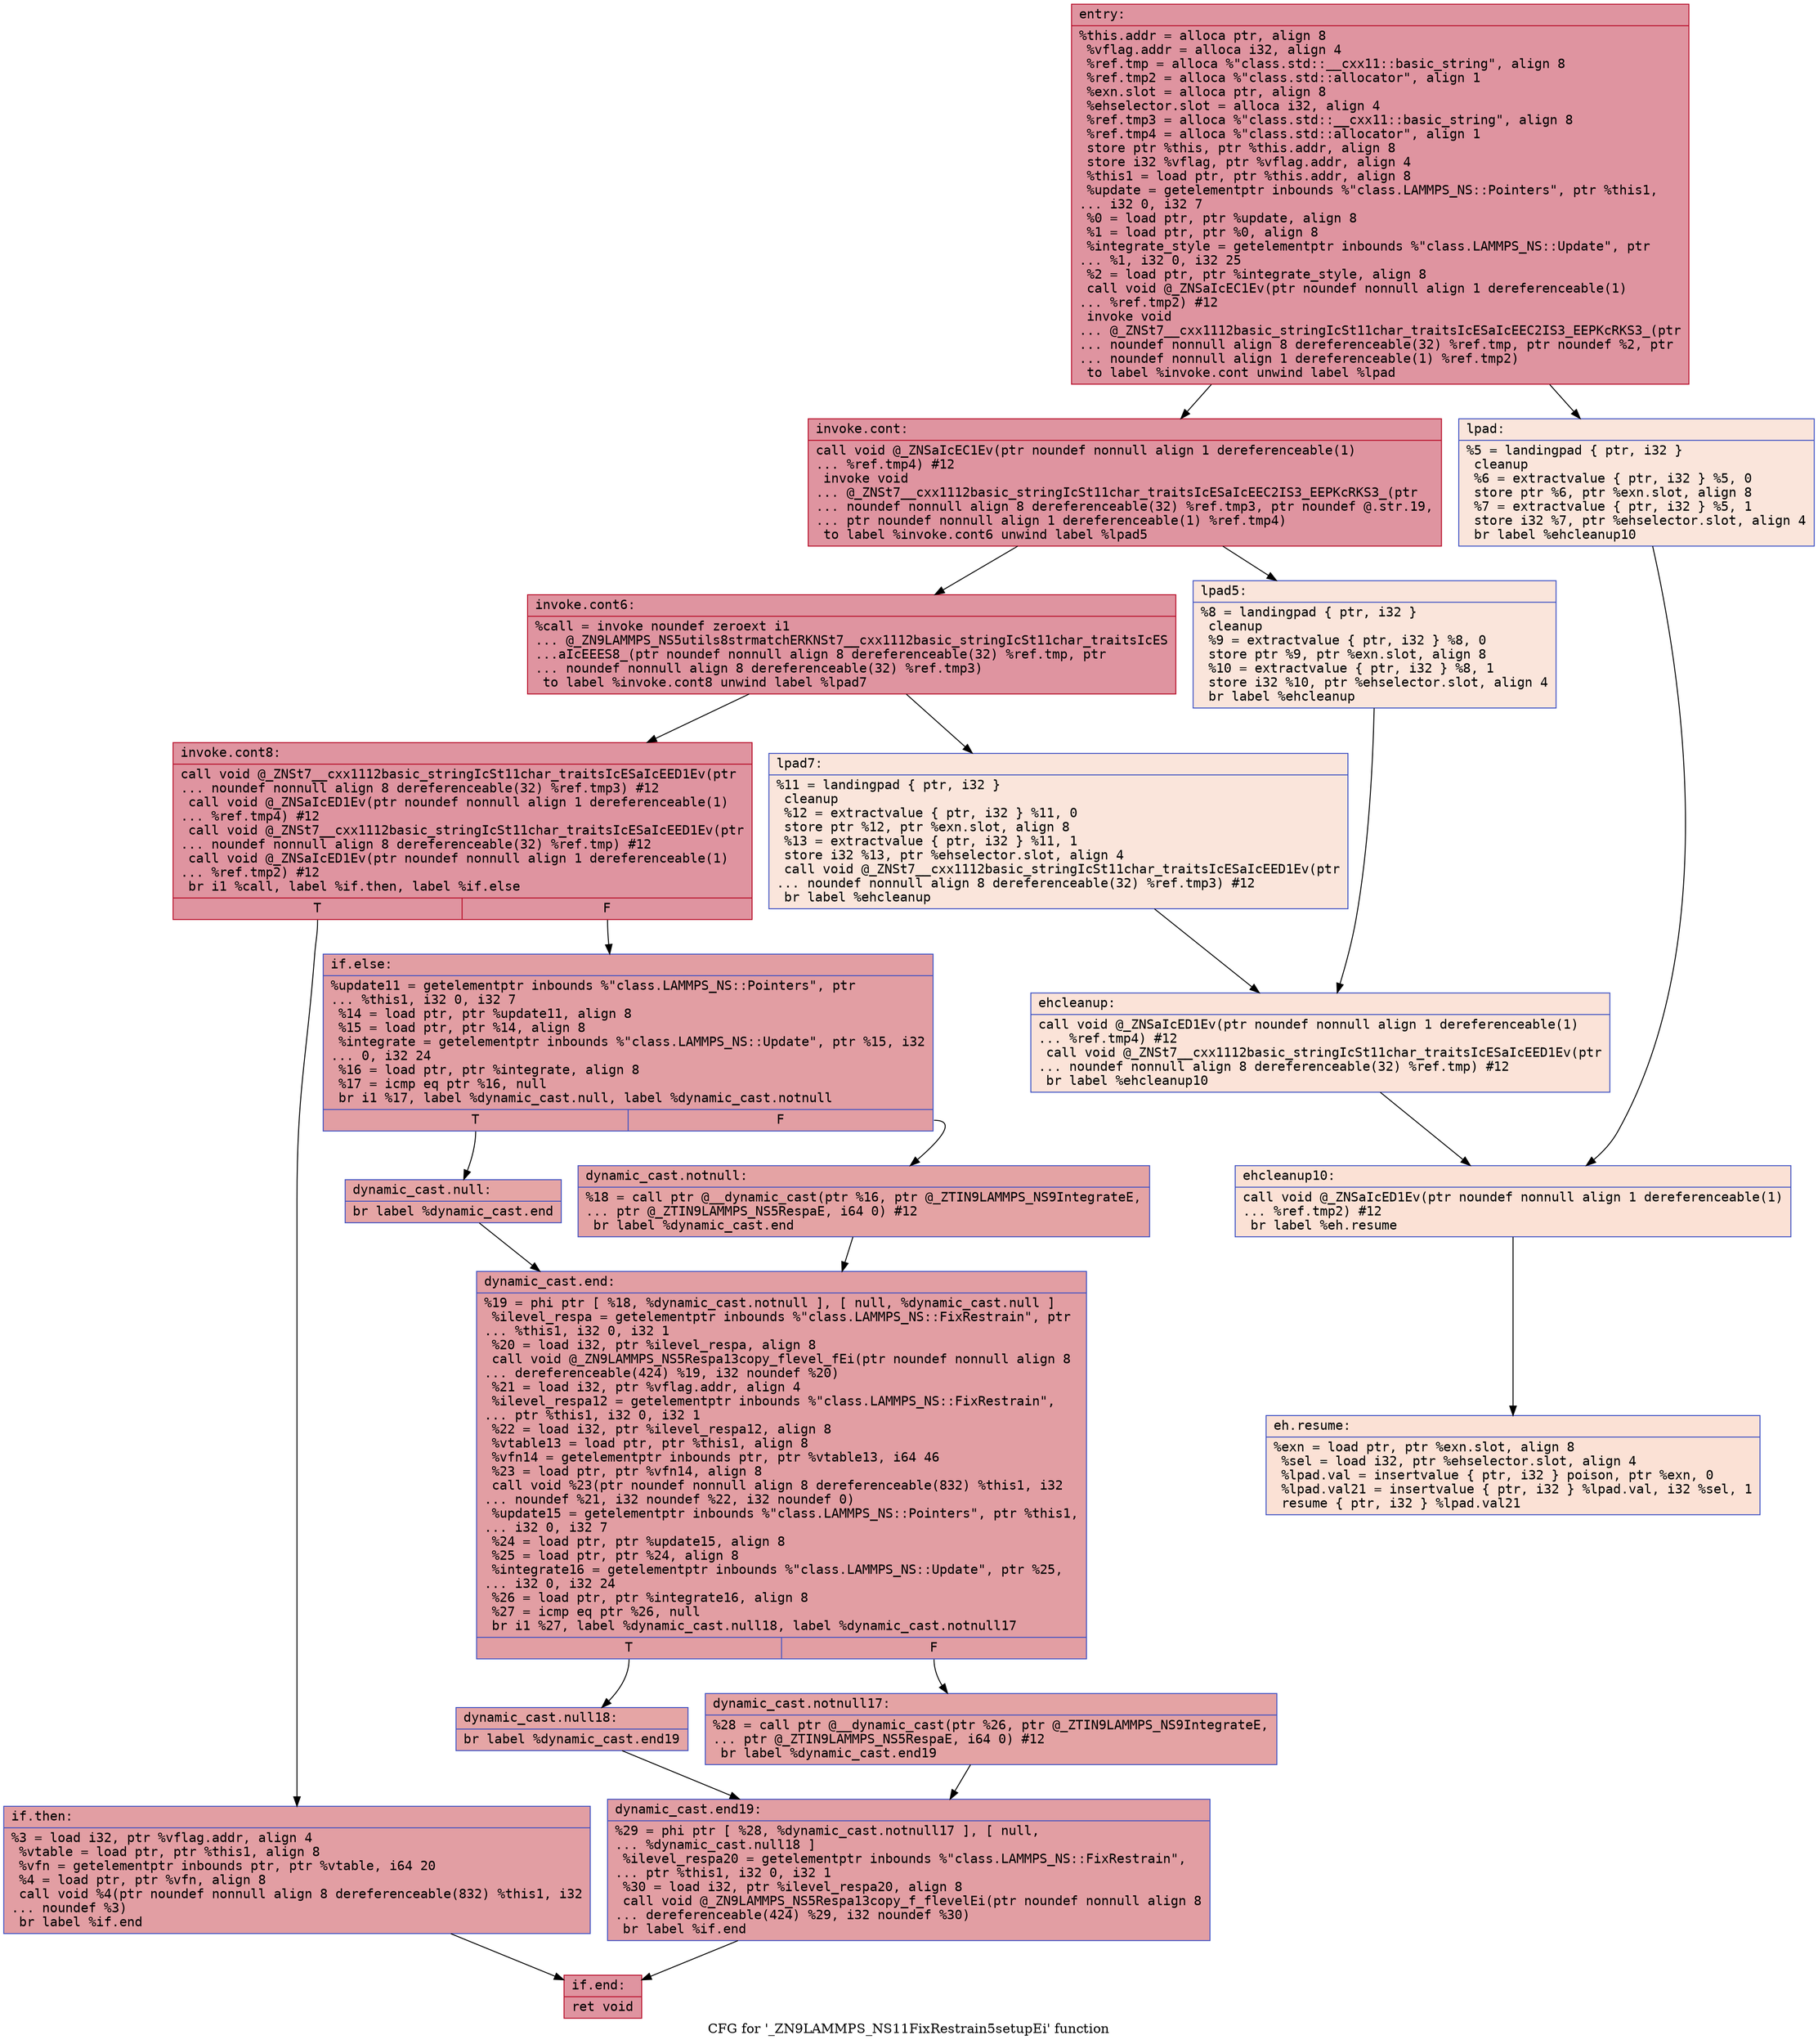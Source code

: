 digraph "CFG for '_ZN9LAMMPS_NS11FixRestrain5setupEi' function" {
	label="CFG for '_ZN9LAMMPS_NS11FixRestrain5setupEi' function";

	Node0x55fce031a870 [shape=record,color="#b70d28ff", style=filled, fillcolor="#b70d2870" fontname="Courier",label="{entry:\l|  %this.addr = alloca ptr, align 8\l  %vflag.addr = alloca i32, align 4\l  %ref.tmp = alloca %\"class.std::__cxx11::basic_string\", align 8\l  %ref.tmp2 = alloca %\"class.std::allocator\", align 1\l  %exn.slot = alloca ptr, align 8\l  %ehselector.slot = alloca i32, align 4\l  %ref.tmp3 = alloca %\"class.std::__cxx11::basic_string\", align 8\l  %ref.tmp4 = alloca %\"class.std::allocator\", align 1\l  store ptr %this, ptr %this.addr, align 8\l  store i32 %vflag, ptr %vflag.addr, align 4\l  %this1 = load ptr, ptr %this.addr, align 8\l  %update = getelementptr inbounds %\"class.LAMMPS_NS::Pointers\", ptr %this1,\l... i32 0, i32 7\l  %0 = load ptr, ptr %update, align 8\l  %1 = load ptr, ptr %0, align 8\l  %integrate_style = getelementptr inbounds %\"class.LAMMPS_NS::Update\", ptr\l... %1, i32 0, i32 25\l  %2 = load ptr, ptr %integrate_style, align 8\l  call void @_ZNSaIcEC1Ev(ptr noundef nonnull align 1 dereferenceable(1)\l... %ref.tmp2) #12\l  invoke void\l... @_ZNSt7__cxx1112basic_stringIcSt11char_traitsIcESaIcEEC2IS3_EEPKcRKS3_(ptr\l... noundef nonnull align 8 dereferenceable(32) %ref.tmp, ptr noundef %2, ptr\l... noundef nonnull align 1 dereferenceable(1) %ref.tmp2)\l          to label %invoke.cont unwind label %lpad\l}"];
	Node0x55fce031a870 -> Node0x55fce031b3a0[tooltip="entry -> invoke.cont\nProbability 100.00%" ];
	Node0x55fce031a870 -> Node0x55fce031b3f0[tooltip="entry -> lpad\nProbability 0.00%" ];
	Node0x55fce031b3a0 [shape=record,color="#b70d28ff", style=filled, fillcolor="#b70d2870" fontname="Courier",label="{invoke.cont:\l|  call void @_ZNSaIcEC1Ev(ptr noundef nonnull align 1 dereferenceable(1)\l... %ref.tmp4) #12\l  invoke void\l... @_ZNSt7__cxx1112basic_stringIcSt11char_traitsIcESaIcEEC2IS3_EEPKcRKS3_(ptr\l... noundef nonnull align 8 dereferenceable(32) %ref.tmp3, ptr noundef @.str.19,\l... ptr noundef nonnull align 1 dereferenceable(1) %ref.tmp4)\l          to label %invoke.cont6 unwind label %lpad5\l}"];
	Node0x55fce031b3a0 -> Node0x55fce031b710[tooltip="invoke.cont -> invoke.cont6\nProbability 100.00%" ];
	Node0x55fce031b3a0 -> Node0x55fce031b760[tooltip="invoke.cont -> lpad5\nProbability 0.00%" ];
	Node0x55fce031b710 [shape=record,color="#b70d28ff", style=filled, fillcolor="#b70d2870" fontname="Courier",label="{invoke.cont6:\l|  %call = invoke noundef zeroext i1\l... @_ZN9LAMMPS_NS5utils8strmatchERKNSt7__cxx1112basic_stringIcSt11char_traitsIcES\l...aIcEEES8_(ptr noundef nonnull align 8 dereferenceable(32) %ref.tmp, ptr\l... noundef nonnull align 8 dereferenceable(32) %ref.tmp3)\l          to label %invoke.cont8 unwind label %lpad7\l}"];
	Node0x55fce031b710 -> Node0x55fce031b6c0[tooltip="invoke.cont6 -> invoke.cont8\nProbability 100.00%" ];
	Node0x55fce031b710 -> Node0x55fce031b990[tooltip="invoke.cont6 -> lpad7\nProbability 0.00%" ];
	Node0x55fce031b6c0 [shape=record,color="#b70d28ff", style=filled, fillcolor="#b70d2870" fontname="Courier",label="{invoke.cont8:\l|  call void @_ZNSt7__cxx1112basic_stringIcSt11char_traitsIcESaIcEED1Ev(ptr\l... noundef nonnull align 8 dereferenceable(32) %ref.tmp3) #12\l  call void @_ZNSaIcED1Ev(ptr noundef nonnull align 1 dereferenceable(1)\l... %ref.tmp4) #12\l  call void @_ZNSt7__cxx1112basic_stringIcSt11char_traitsIcESaIcEED1Ev(ptr\l... noundef nonnull align 8 dereferenceable(32) %ref.tmp) #12\l  call void @_ZNSaIcED1Ev(ptr noundef nonnull align 1 dereferenceable(1)\l... %ref.tmp2) #12\l  br i1 %call, label %if.then, label %if.else\l|{<s0>T|<s1>F}}"];
	Node0x55fce031b6c0:s0 -> Node0x55fce031bff0[tooltip="invoke.cont8 -> if.then\nProbability 50.00%" ];
	Node0x55fce031b6c0:s1 -> Node0x55fce031c040[tooltip="invoke.cont8 -> if.else\nProbability 50.00%" ];
	Node0x55fce031bff0 [shape=record,color="#3d50c3ff", style=filled, fillcolor="#be242e70" fontname="Courier",label="{if.then:\l|  %3 = load i32, ptr %vflag.addr, align 4\l  %vtable = load ptr, ptr %this1, align 8\l  %vfn = getelementptr inbounds ptr, ptr %vtable, i64 20\l  %4 = load ptr, ptr %vfn, align 8\l  call void %4(ptr noundef nonnull align 8 dereferenceable(832) %this1, i32\l... noundef %3)\l  br label %if.end\l}"];
	Node0x55fce031bff0 -> Node0x55fce031c6e0[tooltip="if.then -> if.end\nProbability 100.00%" ];
	Node0x55fce031b3f0 [shape=record,color="#3d50c3ff", style=filled, fillcolor="#f4c5ad70" fontname="Courier",label="{lpad:\l|  %5 = landingpad \{ ptr, i32 \}\l          cleanup\l  %6 = extractvalue \{ ptr, i32 \} %5, 0\l  store ptr %6, ptr %exn.slot, align 8\l  %7 = extractvalue \{ ptr, i32 \} %5, 1\l  store i32 %7, ptr %ehselector.slot, align 4\l  br label %ehcleanup10\l}"];
	Node0x55fce031b3f0 -> Node0x55fce031ca30[tooltip="lpad -> ehcleanup10\nProbability 100.00%" ];
	Node0x55fce031b760 [shape=record,color="#3d50c3ff", style=filled, fillcolor="#f4c5ad70" fontname="Courier",label="{lpad5:\l|  %8 = landingpad \{ ptr, i32 \}\l          cleanup\l  %9 = extractvalue \{ ptr, i32 \} %8, 0\l  store ptr %9, ptr %exn.slot, align 8\l  %10 = extractvalue \{ ptr, i32 \} %8, 1\l  store i32 %10, ptr %ehselector.slot, align 4\l  br label %ehcleanup\l}"];
	Node0x55fce031b760 -> Node0x55fce031cd80[tooltip="lpad5 -> ehcleanup\nProbability 100.00%" ];
	Node0x55fce031b990 [shape=record,color="#3d50c3ff", style=filled, fillcolor="#f4c5ad70" fontname="Courier",label="{lpad7:\l|  %11 = landingpad \{ ptr, i32 \}\l          cleanup\l  %12 = extractvalue \{ ptr, i32 \} %11, 0\l  store ptr %12, ptr %exn.slot, align 8\l  %13 = extractvalue \{ ptr, i32 \} %11, 1\l  store i32 %13, ptr %ehselector.slot, align 4\l  call void @_ZNSt7__cxx1112basic_stringIcSt11char_traitsIcESaIcEED1Ev(ptr\l... noundef nonnull align 8 dereferenceable(32) %ref.tmp3) #12\l  br label %ehcleanup\l}"];
	Node0x55fce031b990 -> Node0x55fce031cd80[tooltip="lpad7 -> ehcleanup\nProbability 100.00%" ];
	Node0x55fce031cd80 [shape=record,color="#3d50c3ff", style=filled, fillcolor="#f6bfa670" fontname="Courier",label="{ehcleanup:\l|  call void @_ZNSaIcED1Ev(ptr noundef nonnull align 1 dereferenceable(1)\l... %ref.tmp4) #12\l  call void @_ZNSt7__cxx1112basic_stringIcSt11char_traitsIcESaIcEED1Ev(ptr\l... noundef nonnull align 8 dereferenceable(32) %ref.tmp) #12\l  br label %ehcleanup10\l}"];
	Node0x55fce031cd80 -> Node0x55fce031ca30[tooltip="ehcleanup -> ehcleanup10\nProbability 100.00%" ];
	Node0x55fce031ca30 [shape=record,color="#3d50c3ff", style=filled, fillcolor="#f7bca170" fontname="Courier",label="{ehcleanup10:\l|  call void @_ZNSaIcED1Ev(ptr noundef nonnull align 1 dereferenceable(1)\l... %ref.tmp2) #12\l  br label %eh.resume\l}"];
	Node0x55fce031ca30 -> Node0x55fce031d690[tooltip="ehcleanup10 -> eh.resume\nProbability 100.00%" ];
	Node0x55fce031c040 [shape=record,color="#3d50c3ff", style=filled, fillcolor="#be242e70" fontname="Courier",label="{if.else:\l|  %update11 = getelementptr inbounds %\"class.LAMMPS_NS::Pointers\", ptr\l... %this1, i32 0, i32 7\l  %14 = load ptr, ptr %update11, align 8\l  %15 = load ptr, ptr %14, align 8\l  %integrate = getelementptr inbounds %\"class.LAMMPS_NS::Update\", ptr %15, i32\l... 0, i32 24\l  %16 = load ptr, ptr %integrate, align 8\l  %17 = icmp eq ptr %16, null\l  br i1 %17, label %dynamic_cast.null, label %dynamic_cast.notnull\l|{<s0>T|<s1>F}}"];
	Node0x55fce031c040:s0 -> Node0x55fce031db70[tooltip="if.else -> dynamic_cast.null\nProbability 37.50%" ];
	Node0x55fce031c040:s1 -> Node0x55fce031dbf0[tooltip="if.else -> dynamic_cast.notnull\nProbability 62.50%" ];
	Node0x55fce031dbf0 [shape=record,color="#3d50c3ff", style=filled, fillcolor="#c32e3170" fontname="Courier",label="{dynamic_cast.notnull:\l|  %18 = call ptr @__dynamic_cast(ptr %16, ptr @_ZTIN9LAMMPS_NS9IntegrateE,\l... ptr @_ZTIN9LAMMPS_NS5RespaE, i64 0) #12\l  br label %dynamic_cast.end\l}"];
	Node0x55fce031dbf0 -> Node0x55fce031df30[tooltip="dynamic_cast.notnull -> dynamic_cast.end\nProbability 100.00%" ];
	Node0x55fce031db70 [shape=record,color="#3d50c3ff", style=filled, fillcolor="#c5333470" fontname="Courier",label="{dynamic_cast.null:\l|  br label %dynamic_cast.end\l}"];
	Node0x55fce031db70 -> Node0x55fce031df30[tooltip="dynamic_cast.null -> dynamic_cast.end\nProbability 100.00%" ];
	Node0x55fce031df30 [shape=record,color="#3d50c3ff", style=filled, fillcolor="#be242e70" fontname="Courier",label="{dynamic_cast.end:\l|  %19 = phi ptr [ %18, %dynamic_cast.notnull ], [ null, %dynamic_cast.null ]\l  %ilevel_respa = getelementptr inbounds %\"class.LAMMPS_NS::FixRestrain\", ptr\l... %this1, i32 0, i32 1\l  %20 = load i32, ptr %ilevel_respa, align 8\l  call void @_ZN9LAMMPS_NS5Respa13copy_flevel_fEi(ptr noundef nonnull align 8\l... dereferenceable(424) %19, i32 noundef %20)\l  %21 = load i32, ptr %vflag.addr, align 4\l  %ilevel_respa12 = getelementptr inbounds %\"class.LAMMPS_NS::FixRestrain\",\l... ptr %this1, i32 0, i32 1\l  %22 = load i32, ptr %ilevel_respa12, align 8\l  %vtable13 = load ptr, ptr %this1, align 8\l  %vfn14 = getelementptr inbounds ptr, ptr %vtable13, i64 46\l  %23 = load ptr, ptr %vfn14, align 8\l  call void %23(ptr noundef nonnull align 8 dereferenceable(832) %this1, i32\l... noundef %21, i32 noundef %22, i32 noundef 0)\l  %update15 = getelementptr inbounds %\"class.LAMMPS_NS::Pointers\", ptr %this1,\l... i32 0, i32 7\l  %24 = load ptr, ptr %update15, align 8\l  %25 = load ptr, ptr %24, align 8\l  %integrate16 = getelementptr inbounds %\"class.LAMMPS_NS::Update\", ptr %25,\l... i32 0, i32 24\l  %26 = load ptr, ptr %integrate16, align 8\l  %27 = icmp eq ptr %26, null\l  br i1 %27, label %dynamic_cast.null18, label %dynamic_cast.notnull17\l|{<s0>T|<s1>F}}"];
	Node0x55fce031df30:s0 -> Node0x55fce031ed80[tooltip="dynamic_cast.end -> dynamic_cast.null18\nProbability 37.50%" ];
	Node0x55fce031df30:s1 -> Node0x55fce031ee60[tooltip="dynamic_cast.end -> dynamic_cast.notnull17\nProbability 62.50%" ];
	Node0x55fce031ee60 [shape=record,color="#3d50c3ff", style=filled, fillcolor="#c32e3170" fontname="Courier",label="{dynamic_cast.notnull17:\l|  %28 = call ptr @__dynamic_cast(ptr %26, ptr @_ZTIN9LAMMPS_NS9IntegrateE,\l... ptr @_ZTIN9LAMMPS_NS5RespaE, i64 0) #12\l  br label %dynamic_cast.end19\l}"];
	Node0x55fce031ee60 -> Node0x55fce031f1b0[tooltip="dynamic_cast.notnull17 -> dynamic_cast.end19\nProbability 100.00%" ];
	Node0x55fce031ed80 [shape=record,color="#3d50c3ff", style=filled, fillcolor="#c5333470" fontname="Courier",label="{dynamic_cast.null18:\l|  br label %dynamic_cast.end19\l}"];
	Node0x55fce031ed80 -> Node0x55fce031f1b0[tooltip="dynamic_cast.null18 -> dynamic_cast.end19\nProbability 100.00%" ];
	Node0x55fce031f1b0 [shape=record,color="#3d50c3ff", style=filled, fillcolor="#be242e70" fontname="Courier",label="{dynamic_cast.end19:\l|  %29 = phi ptr [ %28, %dynamic_cast.notnull17 ], [ null,\l... %dynamic_cast.null18 ]\l  %ilevel_respa20 = getelementptr inbounds %\"class.LAMMPS_NS::FixRestrain\",\l... ptr %this1, i32 0, i32 1\l  %30 = load i32, ptr %ilevel_respa20, align 8\l  call void @_ZN9LAMMPS_NS5Respa13copy_f_flevelEi(ptr noundef nonnull align 8\l... dereferenceable(424) %29, i32 noundef %30)\l  br label %if.end\l}"];
	Node0x55fce031f1b0 -> Node0x55fce031c6e0[tooltip="dynamic_cast.end19 -> if.end\nProbability 100.00%" ];
	Node0x55fce031c6e0 [shape=record,color="#b70d28ff", style=filled, fillcolor="#b70d2870" fontname="Courier",label="{if.end:\l|  ret void\l}"];
	Node0x55fce031d690 [shape=record,color="#3d50c3ff", style=filled, fillcolor="#f7bca170" fontname="Courier",label="{eh.resume:\l|  %exn = load ptr, ptr %exn.slot, align 8\l  %sel = load i32, ptr %ehselector.slot, align 4\l  %lpad.val = insertvalue \{ ptr, i32 \} poison, ptr %exn, 0\l  %lpad.val21 = insertvalue \{ ptr, i32 \} %lpad.val, i32 %sel, 1\l  resume \{ ptr, i32 \} %lpad.val21\l}"];
}
